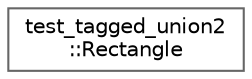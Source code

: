 digraph "类继承关系图"
{
 // LATEX_PDF_SIZE
  bgcolor="transparent";
  edge [fontname=Helvetica,fontsize=10,labelfontname=Helvetica,labelfontsize=10];
  node [fontname=Helvetica,fontsize=10,shape=box,height=0.2,width=0.4];
  rankdir="LR";
  Node0 [id="Node000000",label="test_tagged_union2\l::Rectangle",height=0.2,width=0.4,color="grey40", fillcolor="white", style="filled",URL="$structtest__tagged__union2_1_1_rectangle.html",tooltip=" "];
}
